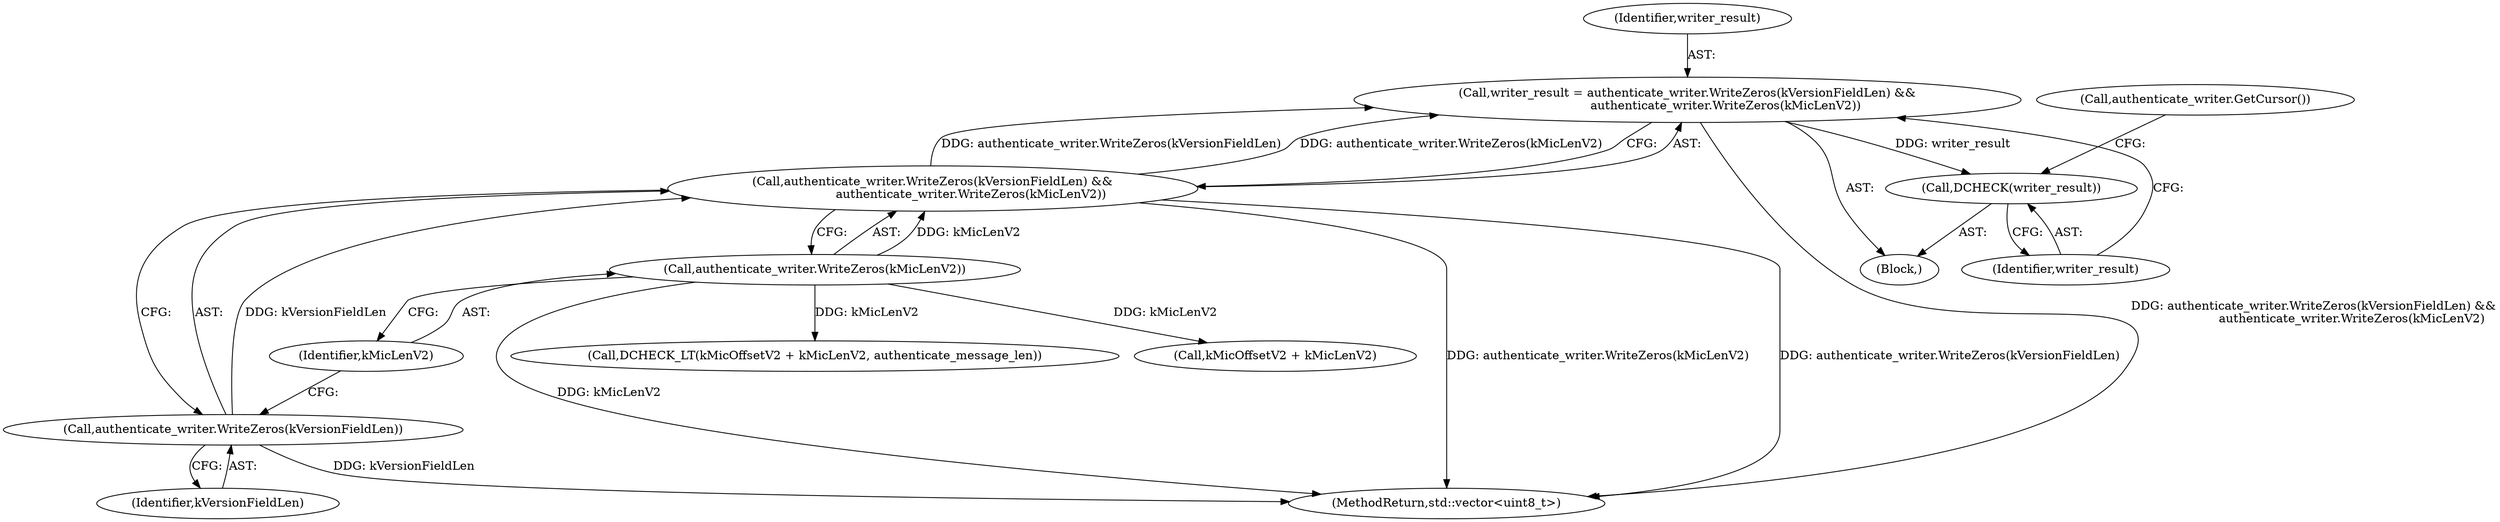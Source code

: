 digraph "0_Chrome_9cfe470d793da6e09b966d435c8fa2ba1625d5fe_3@API" {
"1000275" [label="(Call,writer_result = authenticate_writer.WriteZeros(kVersionFieldLen) &&\n                    authenticate_writer.WriteZeros(kMicLenV2))"];
"1000277" [label="(Call,authenticate_writer.WriteZeros(kVersionFieldLen) &&\n                    authenticate_writer.WriteZeros(kMicLenV2))"];
"1000278" [label="(Call,authenticate_writer.WriteZeros(kVersionFieldLen))"];
"1000280" [label="(Call,authenticate_writer.WriteZeros(kMicLenV2))"];
"1000282" [label="(Call,DCHECK(writer_result))"];
"1000278" [label="(Call,authenticate_writer.WriteZeros(kVersionFieldLen))"];
"1000279" [label="(Identifier,kVersionFieldLen)"];
"1000283" [label="(Identifier,writer_result)"];
"1000274" [label="(Block,)"];
"1000280" [label="(Call,authenticate_writer.WriteZeros(kMicLenV2))"];
"1000277" [label="(Call,authenticate_writer.WriteZeros(kVersionFieldLen) &&\n                    authenticate_writer.WriteZeros(kMicLenV2))"];
"1000282" [label="(Call,DCHECK(writer_result))"];
"1000276" [label="(Identifier,writer_result)"];
"1000355" [label="(Call,DCHECK_LT(kMicOffsetV2 + kMicLenV2, authenticate_message_len))"];
"1000286" [label="(Call,authenticate_writer.GetCursor())"];
"1000356" [label="(Call,kMicOffsetV2 + kMicLenV2)"];
"1000281" [label="(Identifier,kMicLenV2)"];
"1000275" [label="(Call,writer_result = authenticate_writer.WriteZeros(kVersionFieldLen) &&\n                    authenticate_writer.WriteZeros(kMicLenV2))"];
"1000369" [label="(MethodReturn,std::vector<uint8_t>)"];
"1000275" -> "1000274"  [label="AST: "];
"1000275" -> "1000277"  [label="CFG: "];
"1000276" -> "1000275"  [label="AST: "];
"1000277" -> "1000275"  [label="AST: "];
"1000283" -> "1000275"  [label="CFG: "];
"1000275" -> "1000369"  [label="DDG: authenticate_writer.WriteZeros(kVersionFieldLen) &&\n                    authenticate_writer.WriteZeros(kMicLenV2)"];
"1000277" -> "1000275"  [label="DDG: authenticate_writer.WriteZeros(kVersionFieldLen)"];
"1000277" -> "1000275"  [label="DDG: authenticate_writer.WriteZeros(kMicLenV2)"];
"1000275" -> "1000282"  [label="DDG: writer_result"];
"1000277" -> "1000278"  [label="CFG: "];
"1000277" -> "1000280"  [label="CFG: "];
"1000278" -> "1000277"  [label="AST: "];
"1000280" -> "1000277"  [label="AST: "];
"1000277" -> "1000369"  [label="DDG: authenticate_writer.WriteZeros(kMicLenV2)"];
"1000277" -> "1000369"  [label="DDG: authenticate_writer.WriteZeros(kVersionFieldLen)"];
"1000278" -> "1000277"  [label="DDG: kVersionFieldLen"];
"1000280" -> "1000277"  [label="DDG: kMicLenV2"];
"1000278" -> "1000279"  [label="CFG: "];
"1000279" -> "1000278"  [label="AST: "];
"1000281" -> "1000278"  [label="CFG: "];
"1000278" -> "1000369"  [label="DDG: kVersionFieldLen"];
"1000280" -> "1000281"  [label="CFG: "];
"1000281" -> "1000280"  [label="AST: "];
"1000280" -> "1000369"  [label="DDG: kMicLenV2"];
"1000280" -> "1000355"  [label="DDG: kMicLenV2"];
"1000280" -> "1000356"  [label="DDG: kMicLenV2"];
"1000282" -> "1000274"  [label="AST: "];
"1000282" -> "1000283"  [label="CFG: "];
"1000283" -> "1000282"  [label="AST: "];
"1000286" -> "1000282"  [label="CFG: "];
}
